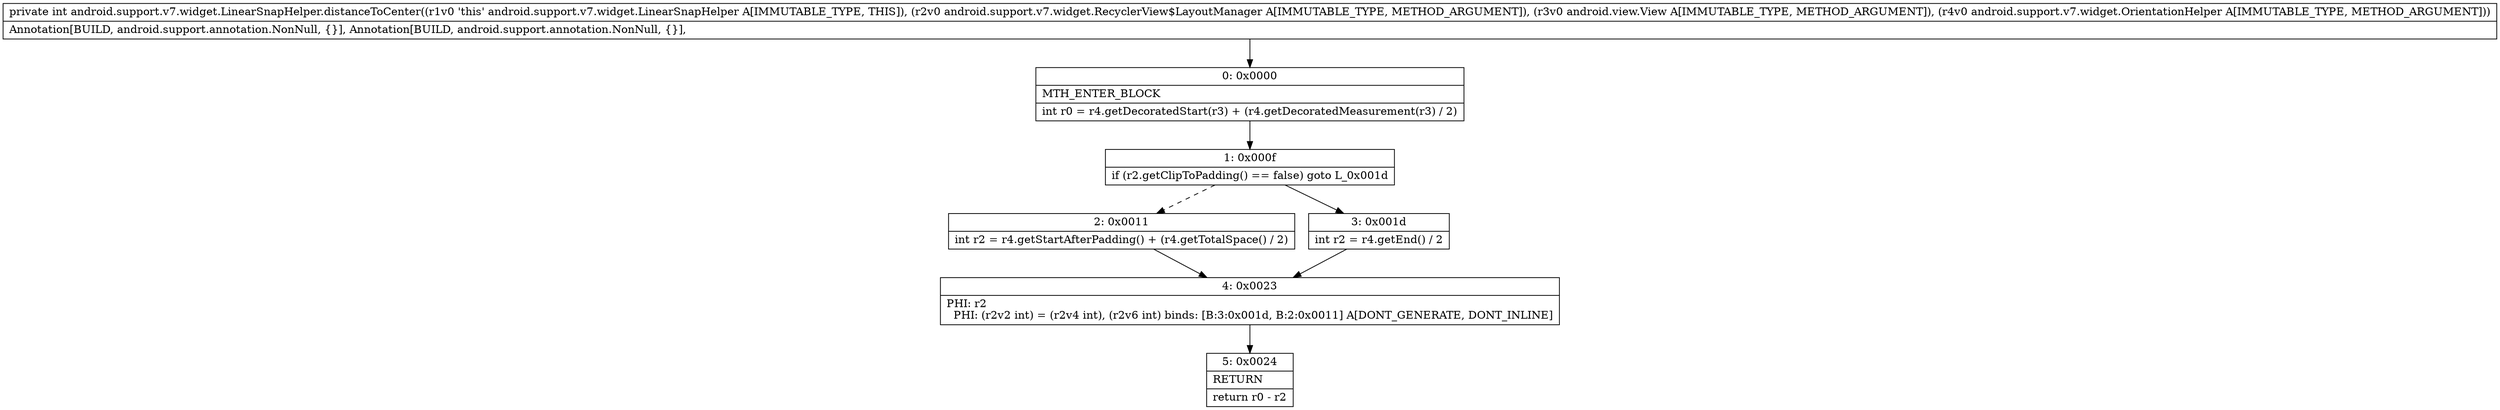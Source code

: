 digraph "CFG forandroid.support.v7.widget.LinearSnapHelper.distanceToCenter(Landroid\/support\/v7\/widget\/RecyclerView$LayoutManager;Landroid\/view\/View;Landroid\/support\/v7\/widget\/OrientationHelper;)I" {
Node_0 [shape=record,label="{0\:\ 0x0000|MTH_ENTER_BLOCK\l|int r0 = r4.getDecoratedStart(r3) + (r4.getDecoratedMeasurement(r3) \/ 2)\l}"];
Node_1 [shape=record,label="{1\:\ 0x000f|if (r2.getClipToPadding() == false) goto L_0x001d\l}"];
Node_2 [shape=record,label="{2\:\ 0x0011|int r2 = r4.getStartAfterPadding() + (r4.getTotalSpace() \/ 2)\l}"];
Node_3 [shape=record,label="{3\:\ 0x001d|int r2 = r4.getEnd() \/ 2\l}"];
Node_4 [shape=record,label="{4\:\ 0x0023|PHI: r2 \l  PHI: (r2v2 int) = (r2v4 int), (r2v6 int) binds: [B:3:0x001d, B:2:0x0011] A[DONT_GENERATE, DONT_INLINE]\l}"];
Node_5 [shape=record,label="{5\:\ 0x0024|RETURN\l|return r0 \- r2\l}"];
MethodNode[shape=record,label="{private int android.support.v7.widget.LinearSnapHelper.distanceToCenter((r1v0 'this' android.support.v7.widget.LinearSnapHelper A[IMMUTABLE_TYPE, THIS]), (r2v0 android.support.v7.widget.RecyclerView$LayoutManager A[IMMUTABLE_TYPE, METHOD_ARGUMENT]), (r3v0 android.view.View A[IMMUTABLE_TYPE, METHOD_ARGUMENT]), (r4v0 android.support.v7.widget.OrientationHelper A[IMMUTABLE_TYPE, METHOD_ARGUMENT]))  | Annotation[BUILD, android.support.annotation.NonNull, \{\}], Annotation[BUILD, android.support.annotation.NonNull, \{\}], \l}"];
MethodNode -> Node_0;
Node_0 -> Node_1;
Node_1 -> Node_2[style=dashed];
Node_1 -> Node_3;
Node_2 -> Node_4;
Node_3 -> Node_4;
Node_4 -> Node_5;
}

